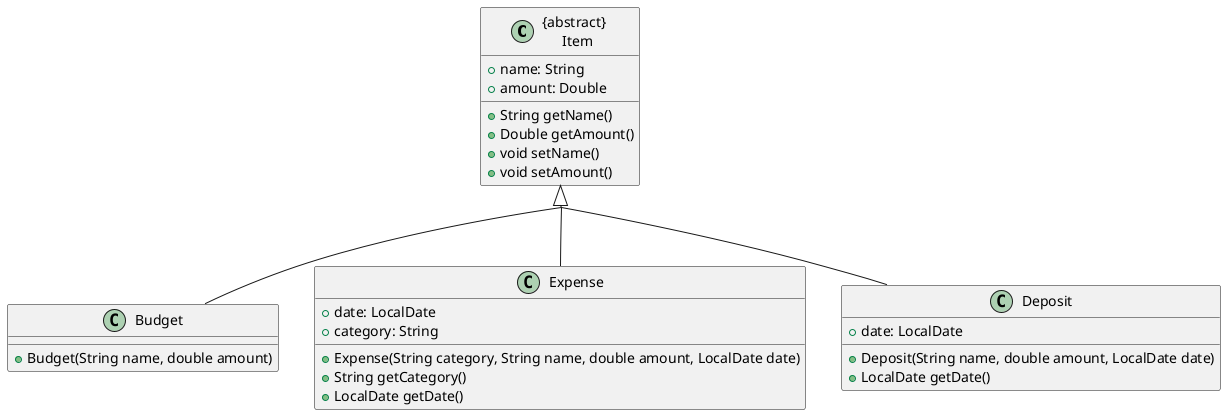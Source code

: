 @startuml

class "{abstract} \n Item" {
    +name: String
    +amount: Double
    +String getName()
    +Double getAmount()
    +void setName()
    +void setAmount()
}

class Budget {
    +Budget(String name, double amount)
}

class Expense {
    +date: LocalDate
    +category: String
    +Expense(String category, String name, double amount, LocalDate date)
    +String getCategory()
    +LocalDate getDate()
}

class Deposit {
    +date: LocalDate
    +Deposit(String name, double amount, LocalDate date)
    +LocalDate getDate()
}

skinparam groupInheritance 2
"{abstract} \n Item" <|-down- Budget
"{abstract} \n Item" <|-down- Expense
"{abstract} \n Item" <|-down- Deposit
@enduml